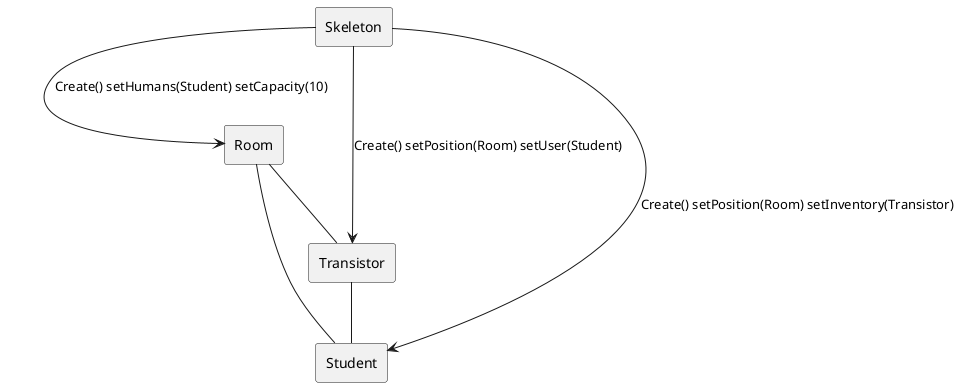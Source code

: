 @startuml
skinparam linestyle ortho

rectangle "Skeleton" as SK
rectangle "Room" as R
rectangle "Transistor" as T
rectangle "Student" as S

SK --> R: Create() setHumans(Student) setCapacity(10)
SK --> T: Create() setPosition(Room) setUser(Student)
SK --> S: Create() setPosition(Room) setInventory(Transistor)

R -- T
R -- S
T -- S
@enduml